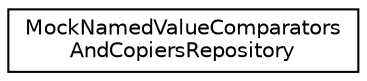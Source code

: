 digraph "Graphical Class Hierarchy"
{
 // LATEX_PDF_SIZE
  edge [fontname="Helvetica",fontsize="10",labelfontname="Helvetica",labelfontsize="10"];
  node [fontname="Helvetica",fontsize="10",shape=record];
  rankdir="LR";
  Node0 [label="MockNamedValueComparators\lAndCopiersRepository",height=0.2,width=0.4,color="black", fillcolor="white", style="filled",URL="$classMockNamedValueComparatorsAndCopiersRepository.html",tooltip=" "];
}
